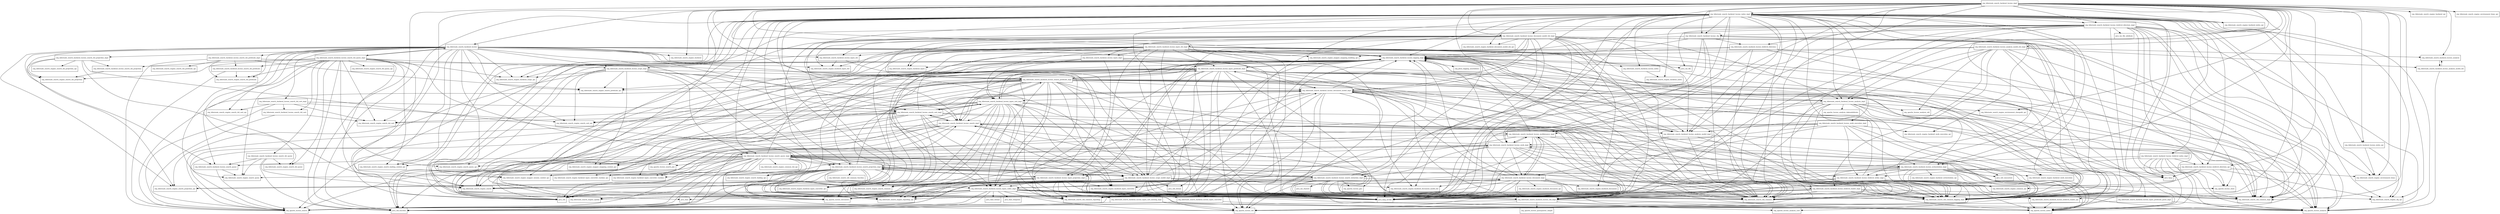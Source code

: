 digraph hibernate_search_backend_lucene_6_0_0_Alpha9_package_dependencies {
  node [shape = box, fontsize=10.0];
  org_hibernate_search_backend_lucene -> java_lang_invoke;
  org_hibernate_search_backend_lucene -> java_util;
  org_hibernate_search_backend_lucene -> org_hibernate_search_backend_lucene_logging_impl;
  org_hibernate_search_backend_lucene -> org_hibernate_search_backend_lucene_scope_impl;
  org_hibernate_search_backend_lucene -> org_hibernate_search_backend_lucene_search_dsl_predicate_impl;
  org_hibernate_search_backend_lucene -> org_hibernate_search_backend_lucene_search_dsl_projection_impl;
  org_hibernate_search_backend_lucene -> org_hibernate_search_backend_lucene_search_dsl_query_impl;
  org_hibernate_search_backend_lucene -> org_hibernate_search_backend_lucene_search_dsl_sort_impl;
  org_hibernate_search_backend_lucene -> org_hibernate_search_backend_lucene_search_predicate_impl;
  org_hibernate_search_backend_lucene -> org_hibernate_search_backend_lucene_search_projection_impl;
  org_hibernate_search_backend_lucene -> org_hibernate_search_backend_lucene_search_query;
  org_hibernate_search_backend_lucene -> org_hibernate_search_backend_lucene_search_sort_impl;
  org_hibernate_search_backend_lucene -> org_hibernate_search_backend_lucene_types_dsl;
  org_hibernate_search_backend_lucene -> org_hibernate_search_engine_backend;
  org_hibernate_search_backend_lucene -> org_hibernate_search_engine_backend_scope_spi;
  org_hibernate_search_backend_lucene -> org_hibernate_search_engine_backend_types_dsl;
  org_hibernate_search_backend_lucene -> org_hibernate_search_engine_mapper_session_context_spi;
  org_hibernate_search_backend_lucene -> org_hibernate_search_engine_search_dsl_predicate;
  org_hibernate_search_backend_lucene -> org_hibernate_search_engine_search_dsl_projection;
  org_hibernate_search_backend_lucene -> org_hibernate_search_engine_search_dsl_query;
  org_hibernate_search_backend_lucene -> org_hibernate_search_engine_search_dsl_sort;
  org_hibernate_search_backend_lucene -> org_hibernate_search_engine_search_dsl_sort_spi;
  org_hibernate_search_backend_lucene -> org_hibernate_search_engine_search_loading_context_spi;
  org_hibernate_search_backend_lucene -> org_hibernate_search_engine_search_predicate_spi;
  org_hibernate_search_backend_lucene -> org_hibernate_search_engine_search_projection_spi;
  org_hibernate_search_backend_lucene -> org_hibernate_search_engine_search_query;
  org_hibernate_search_backend_lucene -> org_hibernate_search_engine_search_sort_spi;
  org_hibernate_search_backend_lucene -> org_hibernate_search_util_common;
  org_hibernate_search_backend_lucene -> org_hibernate_search_util_common_logging_impl;
  org_hibernate_search_backend_lucene_analysis -> org_hibernate_search_backend_lucene_analysis_model_dsl;
  org_hibernate_search_backend_lucene_analysis_impl -> java_lang_invoke;
  org_hibernate_search_backend_lucene_analysis_impl -> java_util_function;
  org_hibernate_search_backend_lucene_analysis_impl -> org_apache_lucene_analysis;
  org_hibernate_search_backend_lucene_analysis_impl -> org_apache_lucene_analysis_core;
  org_hibernate_search_backend_lucene_analysis_impl -> org_apache_lucene_analysis_tokenattributes;
  org_hibernate_search_backend_lucene_analysis_impl -> org_apache_lucene_analysis_util;
  org_hibernate_search_backend_lucene_analysis_impl -> org_apache_lucene_util;
  org_hibernate_search_backend_lucene_analysis_impl -> org_hibernate_search_backend_lucene_logging_impl;
  org_hibernate_search_backend_lucene_analysis_impl -> org_hibernate_search_backend_lucene_util_impl;
  org_hibernate_search_backend_lucene_analysis_impl -> org_hibernate_search_engine_environment_classpath_spi;
  org_hibernate_search_backend_lucene_analysis_impl -> org_hibernate_search_util_common;
  org_hibernate_search_backend_lucene_analysis_impl -> org_hibernate_search_util_common_impl;
  org_hibernate_search_backend_lucene_analysis_impl -> org_hibernate_search_util_common_logging_impl;
  org_hibernate_search_backend_lucene_analysis_model_dsl -> org_apache_lucene_analysis;
  org_hibernate_search_backend_lucene_analysis_model_dsl -> org_hibernate_search_backend_lucene_analysis;
  org_hibernate_search_backend_lucene_analysis_model_dsl_impl -> java_lang_invoke;
  org_hibernate_search_backend_lucene_analysis_model_dsl_impl -> java_util_function;
  org_hibernate_search_backend_lucene_analysis_model_dsl_impl -> org_apache_lucene_analysis;
  org_hibernate_search_backend_lucene_analysis_model_dsl_impl -> org_apache_lucene_analysis_util;
  org_hibernate_search_backend_lucene_analysis_model_dsl_impl -> org_hibernate_search_backend_lucene_analysis;
  org_hibernate_search_backend_lucene_analysis_model_dsl_impl -> org_hibernate_search_backend_lucene_analysis_impl;
  org_hibernate_search_backend_lucene_analysis_model_dsl_impl -> org_hibernate_search_backend_lucene_analysis_model_dsl;
  org_hibernate_search_backend_lucene_analysis_model_dsl_impl -> org_hibernate_search_backend_lucene_analysis_model_impl;
  org_hibernate_search_backend_lucene_analysis_model_dsl_impl -> org_hibernate_search_backend_lucene_logging_impl;
  org_hibernate_search_backend_lucene_analysis_model_dsl_impl -> org_hibernate_search_util_common;
  org_hibernate_search_backend_lucene_analysis_model_dsl_impl -> org_hibernate_search_util_common_impl;
  org_hibernate_search_backend_lucene_analysis_model_dsl_impl -> org_hibernate_search_util_common_logging_impl;
  org_hibernate_search_backend_lucene_analysis_model_impl -> java_lang_invoke;
  org_hibernate_search_backend_lucene_analysis_model_impl -> org_apache_lucene_analysis;
  org_hibernate_search_backend_lucene_analysis_model_impl -> org_hibernate_search_backend_lucene_logging_impl;
  org_hibernate_search_backend_lucene_analysis_model_impl -> org_hibernate_search_util_common;
  org_hibernate_search_backend_lucene_analysis_model_impl -> org_hibernate_search_util_common_logging_impl;
  org_hibernate_search_backend_lucene_cfg -> java_lang_invoke;
  org_hibernate_search_backend_lucene_cfg -> java_util_function;
  org_hibernate_search_backend_lucene_cfg -> org_apache_lucene_util;
  org_hibernate_search_backend_lucene_cfg -> org_hibernate_search_backend_lucene_logging_impl;
  org_hibernate_search_backend_lucene_cfg -> org_hibernate_search_backend_lucene_lowlevel_directory;
  org_hibernate_search_backend_lucene_cfg -> org_hibernate_search_util_common;
  org_hibernate_search_backend_lucene_cfg -> org_hibernate_search_util_common_impl;
  org_hibernate_search_backend_lucene_cfg -> org_hibernate_search_util_common_logging_impl;
  org_hibernate_search_backend_lucene_document_impl -> java_lang_invoke;
  org_hibernate_search_backend_lucene_document_impl -> java_util;
  org_hibernate_search_backend_lucene_document_impl -> org_apache_lucene_document;
  org_hibernate_search_backend_lucene_document_impl -> org_apache_lucene_index;
  org_hibernate_search_backend_lucene_document_impl -> org_apache_lucene_util;
  org_hibernate_search_backend_lucene_document_impl -> org_hibernate_search_backend_lucene_document_model_impl;
  org_hibernate_search_backend_lucene_document_impl -> org_hibernate_search_backend_lucene_logging_impl;
  org_hibernate_search_backend_lucene_document_impl -> org_hibernate_search_backend_lucene_multitenancy_impl;
  org_hibernate_search_backend_lucene_document_impl -> org_hibernate_search_backend_lucene_types_codec_impl;
  org_hibernate_search_backend_lucene_document_impl -> org_hibernate_search_backend_lucene_util_impl;
  org_hibernate_search_backend_lucene_document_impl -> org_hibernate_search_engine_backend_document;
  org_hibernate_search_backend_lucene_document_impl -> org_hibernate_search_engine_backend_document_model_dsl;
  org_hibernate_search_backend_lucene_document_impl -> org_hibernate_search_engine_backend_document_spi;
  org_hibernate_search_backend_lucene_document_impl -> org_hibernate_search_util_common;
  org_hibernate_search_backend_lucene_document_impl -> org_hibernate_search_util_common_logging_impl;
  org_hibernate_search_backend_lucene_document_model_dsl_impl -> java_lang_invoke;
  org_hibernate_search_backend_lucene_document_model_dsl_impl -> org_apache_lucene_analysis;
  org_hibernate_search_backend_lucene_document_model_dsl_impl -> org_hibernate_search_backend_lucene_analysis_impl;
  org_hibernate_search_backend_lucene_document_model_dsl_impl -> org_hibernate_search_backend_lucene_analysis_model_impl;
  org_hibernate_search_backend_lucene_document_model_dsl_impl -> org_hibernate_search_backend_lucene_document_impl;
  org_hibernate_search_backend_lucene_document_model_dsl_impl -> org_hibernate_search_backend_lucene_document_model_impl;
  org_hibernate_search_backend_lucene_document_model_dsl_impl -> org_hibernate_search_backend_lucene_logging_impl;
  org_hibernate_search_backend_lucene_document_model_dsl_impl -> org_hibernate_search_backend_lucene_types_dsl;
  org_hibernate_search_backend_lucene_document_model_dsl_impl -> org_hibernate_search_backend_lucene_types_dsl_impl;
  org_hibernate_search_backend_lucene_document_model_dsl_impl -> org_hibernate_search_backend_lucene_types_impl;
  org_hibernate_search_backend_lucene_document_model_dsl_impl -> org_hibernate_search_backend_lucene_util_impl;
  org_hibernate_search_backend_lucene_document_model_dsl_impl -> org_hibernate_search_engine_backend_document;
  org_hibernate_search_backend_lucene_document_model_dsl_impl -> org_hibernate_search_engine_backend_document_model_dsl;
  org_hibernate_search_backend_lucene_document_model_dsl_impl -> org_hibernate_search_engine_backend_document_model_dsl_spi;
  org_hibernate_search_backend_lucene_document_model_dsl_impl -> org_hibernate_search_engine_backend_types;
  org_hibernate_search_backend_lucene_document_model_dsl_impl -> org_hibernate_search_engine_backend_types_converter_spi;
  org_hibernate_search_backend_lucene_document_model_dsl_impl -> org_hibernate_search_engine_backend_types_dsl;
  org_hibernate_search_backend_lucene_document_model_dsl_impl -> org_hibernate_search_engine_mapper_mapping_building_spi;
  org_hibernate_search_backend_lucene_document_model_dsl_impl -> org_hibernate_search_engine_reporting_spi;
  org_hibernate_search_backend_lucene_document_model_dsl_impl -> org_hibernate_search_util_common;
  org_hibernate_search_backend_lucene_document_model_dsl_impl -> org_hibernate_search_util_common_logging_impl;
  org_hibernate_search_backend_lucene_document_model_dsl_impl -> org_hibernate_search_util_common_reporting;
  org_hibernate_search_backend_lucene_document_model_impl -> java_lang;
  org_hibernate_search_backend_lucene_document_model_impl -> java_lang_invoke;
  org_hibernate_search_backend_lucene_document_model_impl -> org_apache_lucene_analysis;
  org_hibernate_search_backend_lucene_document_model_impl -> org_hibernate_search_backend_lucene_analysis_impl;
  org_hibernate_search_backend_lucene_document_model_impl -> org_hibernate_search_backend_lucene_logging_impl;
  org_hibernate_search_backend_lucene_document_model_impl -> org_hibernate_search_backend_lucene_types_codec_impl;
  org_hibernate_search_backend_lucene_document_model_impl -> org_hibernate_search_backend_lucene_types_predicate_impl;
  org_hibernate_search_backend_lucene_document_model_impl -> org_hibernate_search_backend_lucene_types_projection_impl;
  org_hibernate_search_backend_lucene_document_model_impl -> org_hibernate_search_backend_lucene_types_sort_impl;
  org_hibernate_search_backend_lucene_document_model_impl -> org_hibernate_search_backend_lucene_util_impl;
  org_hibernate_search_backend_lucene_document_model_impl -> org_hibernate_search_engine_backend_document_model_dsl;
  org_hibernate_search_backend_lucene_document_model_impl -> org_hibernate_search_engine_backend_types_converter_spi;
  org_hibernate_search_backend_lucene_document_model_impl -> org_hibernate_search_engine_reporting_spi;
  org_hibernate_search_backend_lucene_document_model_impl -> org_hibernate_search_util_common;
  org_hibernate_search_backend_lucene_document_model_impl -> org_hibernate_search_util_common_impl;
  org_hibernate_search_backend_lucene_document_model_impl -> org_hibernate_search_util_common_logging_impl;
  org_hibernate_search_backend_lucene_document_model_impl -> org_hibernate_search_util_common_reporting;
  org_hibernate_search_backend_lucene_impl -> java_lang_invoke;
  org_hibernate_search_backend_lucene_impl -> java_util;
  org_hibernate_search_backend_lucene_impl -> java_util_function;
  org_hibernate_search_backend_lucene_impl -> org_apache_lucene_util;
  org_hibernate_search_backend_lucene_impl -> org_hibernate_search_backend_lucene;
  org_hibernate_search_backend_lucene_impl -> org_hibernate_search_backend_lucene_analysis;
  org_hibernate_search_backend_lucene_impl -> org_hibernate_search_backend_lucene_analysis_impl;
  org_hibernate_search_backend_lucene_impl -> org_hibernate_search_backend_lucene_analysis_model_dsl_impl;
  org_hibernate_search_backend_lucene_impl -> org_hibernate_search_backend_lucene_analysis_model_impl;
  org_hibernate_search_backend_lucene_impl -> org_hibernate_search_backend_lucene_cfg;
  org_hibernate_search_backend_lucene_impl -> org_hibernate_search_backend_lucene_document_model_dsl_impl;
  org_hibernate_search_backend_lucene_impl -> org_hibernate_search_backend_lucene_index_impl;
  org_hibernate_search_backend_lucene_impl -> org_hibernate_search_backend_lucene_index_spi;
  org_hibernate_search_backend_lucene_impl -> org_hibernate_search_backend_lucene_logging_impl;
  org_hibernate_search_backend_lucene_impl -> org_hibernate_search_backend_lucene_lowlevel_directory_impl;
  org_hibernate_search_backend_lucene_impl -> org_hibernate_search_backend_lucene_lowlevel_directory_spi;
  org_hibernate_search_backend_lucene_impl -> org_hibernate_search_backend_lucene_multitenancy_impl;
  org_hibernate_search_backend_lucene_impl -> org_hibernate_search_backend_lucene_orchestration_impl;
  org_hibernate_search_backend_lucene_impl -> org_hibernate_search_backend_lucene_work_impl;
  org_hibernate_search_backend_lucene_impl -> org_hibernate_search_engine_backend;
  org_hibernate_search_backend_lucene_impl -> org_hibernate_search_engine_backend_index_spi;
  org_hibernate_search_backend_lucene_impl -> org_hibernate_search_engine_backend_spi;
  org_hibernate_search_backend_lucene_impl -> org_hibernate_search_engine_cfg_spi;
  org_hibernate_search_backend_lucene_impl -> org_hibernate_search_engine_common_spi;
  org_hibernate_search_backend_lucene_impl -> org_hibernate_search_engine_environment_bean;
  org_hibernate_search_backend_lucene_impl -> org_hibernate_search_engine_environment_bean_spi;
  org_hibernate_search_backend_lucene_impl -> org_hibernate_search_engine_environment_classpath_spi;
  org_hibernate_search_backend_lucene_impl -> org_hibernate_search_engine_reporting_spi;
  org_hibernate_search_backend_lucene_impl -> org_hibernate_search_util_common;
  org_hibernate_search_backend_lucene_impl -> org_hibernate_search_util_common_impl;
  org_hibernate_search_backend_lucene_impl -> org_hibernate_search_util_common_logging_impl;
  org_hibernate_search_backend_lucene_impl -> org_hibernate_search_util_common_reporting;
  org_hibernate_search_backend_lucene_index -> org_hibernate_search_engine_backend_index;
  org_hibernate_search_backend_lucene_index_impl -> java_lang;
  org_hibernate_search_backend_lucene_index_impl -> java_lang_invoke;
  org_hibernate_search_backend_lucene_index_impl -> java_util;
  org_hibernate_search_backend_lucene_index_impl -> java_util_function;
  org_hibernate_search_backend_lucene_index_impl -> java_util_stream;
  org_hibernate_search_backend_lucene_index_impl -> org_apache_lucene_analysis;
  org_hibernate_search_backend_lucene_index_impl -> org_apache_lucene_index;
  org_hibernate_search_backend_lucene_index_impl -> org_hibernate_search_backend_lucene_analysis_impl;
  org_hibernate_search_backend_lucene_index_impl -> org_hibernate_search_backend_lucene_analysis_model_impl;
  org_hibernate_search_backend_lucene_index_impl -> org_hibernate_search_backend_lucene_cfg;
  org_hibernate_search_backend_lucene_index_impl -> org_hibernate_search_backend_lucene_document_model_dsl_impl;
  org_hibernate_search_backend_lucene_index_impl -> org_hibernate_search_backend_lucene_document_model_impl;
  org_hibernate_search_backend_lucene_index_impl -> org_hibernate_search_backend_lucene_index;
  org_hibernate_search_backend_lucene_index_impl -> org_hibernate_search_backend_lucene_index_spi;
  org_hibernate_search_backend_lucene_index_impl -> org_hibernate_search_backend_lucene_logging_impl;
  org_hibernate_search_backend_lucene_index_impl -> org_hibernate_search_backend_lucene_lowlevel_directory_impl;
  org_hibernate_search_backend_lucene_index_impl -> org_hibernate_search_backend_lucene_lowlevel_directory_spi;
  org_hibernate_search_backend_lucene_index_impl -> org_hibernate_search_backend_lucene_lowlevel_index_impl;
  org_hibernate_search_backend_lucene_index_impl -> org_hibernate_search_backend_lucene_lowlevel_reader_impl;
  org_hibernate_search_backend_lucene_index_impl -> org_hibernate_search_backend_lucene_lowlevel_reader_spi;
  org_hibernate_search_backend_lucene_index_impl -> org_hibernate_search_backend_lucene_lowlevel_writer_impl;
  org_hibernate_search_backend_lucene_index_impl -> org_hibernate_search_backend_lucene_multitenancy_impl;
  org_hibernate_search_backend_lucene_index_impl -> org_hibernate_search_backend_lucene_orchestration_impl;
  org_hibernate_search_backend_lucene_index_impl -> org_hibernate_search_backend_lucene_scope_impl;
  org_hibernate_search_backend_lucene_index_impl -> org_hibernate_search_backend_lucene_scope_model_impl;
  org_hibernate_search_backend_lucene_index_impl -> org_hibernate_search_backend_lucene_search_extraction_impl;
  org_hibernate_search_backend_lucene_index_impl -> org_hibernate_search_backend_lucene_search_impl;
  org_hibernate_search_backend_lucene_index_impl -> org_hibernate_search_backend_lucene_search_projection_impl;
  org_hibernate_search_backend_lucene_index_impl -> org_hibernate_search_backend_lucene_search_query_impl;
  org_hibernate_search_backend_lucene_index_impl -> org_hibernate_search_backend_lucene_work_execution_impl;
  org_hibernate_search_backend_lucene_index_impl -> org_hibernate_search_backend_lucene_work_impl;
  org_hibernate_search_backend_lucene_index_impl -> org_hibernate_search_engine_backend_document_model_dsl_spi;
  org_hibernate_search_backend_lucene_index_impl -> org_hibernate_search_engine_backend_index;
  org_hibernate_search_backend_lucene_index_impl -> org_hibernate_search_engine_backend_index_spi;
  org_hibernate_search_backend_lucene_index_impl -> org_hibernate_search_engine_backend_scope_spi;
  org_hibernate_search_backend_lucene_index_impl -> org_hibernate_search_engine_backend_work_execution;
  org_hibernate_search_backend_lucene_index_impl -> org_hibernate_search_engine_backend_work_execution_spi;
  org_hibernate_search_backend_lucene_index_impl -> org_hibernate_search_engine_cfg_spi;
  org_hibernate_search_backend_lucene_index_impl -> org_hibernate_search_engine_common_spi;
  org_hibernate_search_backend_lucene_index_impl -> org_hibernate_search_engine_environment_bean;
  org_hibernate_search_backend_lucene_index_impl -> org_hibernate_search_engine_mapper_mapping_context_spi;
  org_hibernate_search_backend_lucene_index_impl -> org_hibernate_search_engine_mapper_session_context_spi;
  org_hibernate_search_backend_lucene_index_impl -> org_hibernate_search_engine_reporting_spi;
  org_hibernate_search_backend_lucene_index_impl -> org_hibernate_search_engine_search_loading_context_spi;
  org_hibernate_search_backend_lucene_index_impl -> org_hibernate_search_util_common;
  org_hibernate_search_backend_lucene_index_impl -> org_hibernate_search_util_common_impl;
  org_hibernate_search_backend_lucene_index_impl -> org_hibernate_search_util_common_logging_impl;
  org_hibernate_search_backend_lucene_index_impl -> org_hibernate_search_util_common_reporting;
  org_hibernate_search_backend_lucene_index_spi -> org_hibernate_search_engine_cfg_spi;
  org_hibernate_search_backend_lucene_index_spi -> org_hibernate_search_engine_environment_bean;
  org_hibernate_search_backend_lucene_logging_impl -> java_nio_file;
  org_hibernate_search_backend_lucene_logging_impl -> org_apache_lucene_search;
  org_hibernate_search_backend_lucene_logging_impl -> org_apache_lucene_util;
  org_hibernate_search_backend_lucene_logging_impl -> org_hibernate_search_backend_lucene_index;
  org_hibernate_search_backend_lucene_logging_impl -> org_hibernate_search_backend_lucene_types_predicate_impl;
  org_hibernate_search_backend_lucene_logging_impl -> org_hibernate_search_backend_lucene_types_projection_impl;
  org_hibernate_search_backend_lucene_logging_impl -> org_hibernate_search_backend_lucene_types_sort_impl;
  org_hibernate_search_backend_lucene_logging_impl -> org_hibernate_search_engine_backend_scope_spi;
  org_hibernate_search_backend_lucene_logging_impl -> org_hibernate_search_engine_backend_types_converter_spi;
  org_hibernate_search_backend_lucene_logging_impl -> org_hibernate_search_engine_search;
  org_hibernate_search_backend_lucene_logging_impl -> org_hibernate_search_util_common;
  org_hibernate_search_backend_lucene_logging_impl -> org_hibernate_search_util_common_logging_impl;
  org_hibernate_search_backend_lucene_logging_impl -> org_hibernate_search_util_common_reporting;
  org_hibernate_search_backend_lucene_logging_impl -> org_jboss_logging_annotations;
  org_hibernate_search_backend_lucene_lowlevel_directory -> java_lang_invoke;
  org_hibernate_search_backend_lucene_lowlevel_directory -> java_util_function;
  org_hibernate_search_backend_lucene_lowlevel_directory -> org_hibernate_search_backend_lucene_logging_impl;
  org_hibernate_search_backend_lucene_lowlevel_directory -> org_hibernate_search_util_common;
  org_hibernate_search_backend_lucene_lowlevel_directory -> org_hibernate_search_util_common_impl;
  org_hibernate_search_backend_lucene_lowlevel_directory -> org_hibernate_search_util_common_logging_impl;
  org_hibernate_search_backend_lucene_lowlevel_directory_impl -> java_lang;
  org_hibernate_search_backend_lucene_lowlevel_directory_impl -> java_lang_invoke;
  org_hibernate_search_backend_lucene_lowlevel_directory_impl -> java_nio_file;
  org_hibernate_search_backend_lucene_lowlevel_directory_impl -> java_nio_file_attribute;
  org_hibernate_search_backend_lucene_lowlevel_directory_impl -> java_util;
  org_hibernate_search_backend_lucene_lowlevel_directory_impl -> java_util_function;
  org_hibernate_search_backend_lucene_lowlevel_directory_impl -> org_apache_lucene_analysis;
  org_hibernate_search_backend_lucene_lowlevel_directory_impl -> org_apache_lucene_index;
  org_hibernate_search_backend_lucene_lowlevel_directory_impl -> org_apache_lucene_store;
  org_hibernate_search_backend_lucene_lowlevel_directory_impl -> org_hibernate_search_backend_lucene_cfg;
  org_hibernate_search_backend_lucene_lowlevel_directory_impl -> org_hibernate_search_backend_lucene_logging_impl;
  org_hibernate_search_backend_lucene_lowlevel_directory_impl -> org_hibernate_search_backend_lucene_lowlevel_directory;
  org_hibernate_search_backend_lucene_lowlevel_directory_impl -> org_hibernate_search_backend_lucene_lowlevel_directory_spi;
  org_hibernate_search_backend_lucene_lowlevel_directory_impl -> org_hibernate_search_backend_lucene_util_impl;
  org_hibernate_search_backend_lucene_lowlevel_directory_impl -> org_hibernate_search_engine_cfg_spi;
  org_hibernate_search_backend_lucene_lowlevel_directory_impl -> org_hibernate_search_engine_environment_bean;
  org_hibernate_search_backend_lucene_lowlevel_directory_impl -> org_hibernate_search_util_common;
  org_hibernate_search_backend_lucene_lowlevel_directory_impl -> org_hibernate_search_util_common_impl;
  org_hibernate_search_backend_lucene_lowlevel_directory_impl -> org_hibernate_search_util_common_logging_impl;
  org_hibernate_search_backend_lucene_lowlevel_directory_impl -> org_hibernate_search_util_common_reporting;
  org_hibernate_search_backend_lucene_lowlevel_directory_spi -> java_lang;
  org_hibernate_search_backend_lucene_lowlevel_directory_spi -> java_util;
  org_hibernate_search_backend_lucene_lowlevel_directory_spi -> org_apache_lucene_store;
  org_hibernate_search_backend_lucene_lowlevel_directory_spi -> org_hibernate_search_engine_cfg_spi;
  org_hibernate_search_backend_lucene_lowlevel_directory_spi -> org_hibernate_search_engine_environment_bean;
  org_hibernate_search_backend_lucene_lowlevel_directory_spi -> org_hibernate_search_util_common_reporting;
  org_hibernate_search_backend_lucene_lowlevel_index_impl -> java_lang;
  org_hibernate_search_backend_lucene_lowlevel_index_impl -> java_lang_invoke;
  org_hibernate_search_backend_lucene_lowlevel_index_impl -> org_apache_lucene_analysis;
  org_hibernate_search_backend_lucene_lowlevel_index_impl -> org_apache_lucene_index;
  org_hibernate_search_backend_lucene_lowlevel_index_impl -> org_apache_lucene_store;
  org_hibernate_search_backend_lucene_lowlevel_index_impl -> org_hibernate_search_backend_lucene_lowlevel_directory_spi;
  org_hibernate_search_backend_lucene_lowlevel_index_impl -> org_hibernate_search_backend_lucene_lowlevel_writer_impl;
  org_hibernate_search_backend_lucene_lowlevel_index_impl -> org_hibernate_search_engine_common_spi;
  org_hibernate_search_backend_lucene_lowlevel_index_impl -> org_hibernate_search_util_common_impl;
  org_hibernate_search_backend_lucene_lowlevel_reader_impl -> java_lang_invoke;
  org_hibernate_search_backend_lucene_lowlevel_reader_impl -> org_apache_lucene_index;
  org_hibernate_search_backend_lucene_lowlevel_reader_impl -> org_hibernate_search_backend_lucene_logging_impl;
  org_hibernate_search_backend_lucene_lowlevel_reader_impl -> org_hibernate_search_backend_lucene_lowlevel_reader_spi;
  org_hibernate_search_backend_lucene_lowlevel_reader_impl -> org_hibernate_search_engine_reporting_spi;
  org_hibernate_search_backend_lucene_lowlevel_reader_impl -> org_hibernate_search_util_common;
  org_hibernate_search_backend_lucene_lowlevel_reader_impl -> org_hibernate_search_util_common_impl;
  org_hibernate_search_backend_lucene_lowlevel_reader_impl -> org_hibernate_search_util_common_logging_impl;
  org_hibernate_search_backend_lucene_lowlevel_reader_impl -> org_hibernate_search_util_common_reporting;
  org_hibernate_search_backend_lucene_lowlevel_reader_spi -> org_apache_lucene_index;
  org_hibernate_search_backend_lucene_lowlevel_writer_impl -> java_lang_invoke;
  org_hibernate_search_backend_lucene_lowlevel_writer_impl -> org_apache_lucene_analysis;
  org_hibernate_search_backend_lucene_lowlevel_writer_impl -> org_apache_lucene_index;
  org_hibernate_search_backend_lucene_lowlevel_writer_impl -> org_apache_lucene_search;
  org_hibernate_search_backend_lucene_lowlevel_writer_impl -> org_apache_lucene_store;
  org_hibernate_search_backend_lucene_lowlevel_writer_impl -> org_apache_lucene_util;
  org_hibernate_search_backend_lucene_lowlevel_writer_impl -> org_hibernate_search_backend_lucene_logging_impl;
  org_hibernate_search_backend_lucene_lowlevel_writer_impl -> org_hibernate_search_engine_common_spi;
  org_hibernate_search_backend_lucene_lowlevel_writer_impl -> org_hibernate_search_engine_reporting_spi;
  org_hibernate_search_backend_lucene_lowlevel_writer_impl -> org_hibernate_search_util_common_impl;
  org_hibernate_search_backend_lucene_lowlevel_writer_impl -> org_hibernate_search_util_common_logging_impl;
  org_hibernate_search_backend_lucene_lowlevel_writer_impl -> org_hibernate_search_util_common_reporting;
  org_hibernate_search_backend_lucene_multitenancy_impl -> java_lang_invoke;
  org_hibernate_search_backend_lucene_multitenancy_impl -> org_apache_lucene_document;
  org_hibernate_search_backend_lucene_multitenancy_impl -> org_apache_lucene_index;
  org_hibernate_search_backend_lucene_multitenancy_impl -> org_apache_lucene_search;
  org_hibernate_search_backend_lucene_multitenancy_impl -> org_hibernate_search_backend_lucene_document_impl;
  org_hibernate_search_backend_lucene_multitenancy_impl -> org_hibernate_search_backend_lucene_logging_impl;
  org_hibernate_search_backend_lucene_multitenancy_impl -> org_hibernate_search_backend_lucene_search_impl;
  org_hibernate_search_backend_lucene_multitenancy_impl -> org_hibernate_search_backend_lucene_util_impl;
  org_hibernate_search_backend_lucene_multitenancy_impl -> org_hibernate_search_backend_lucene_work_impl;
  org_hibernate_search_backend_lucene_multitenancy_impl -> org_hibernate_search_util_common;
  org_hibernate_search_backend_lucene_multitenancy_impl -> org_hibernate_search_util_common_logging_impl;
  org_hibernate_search_backend_lucene_multitenancy_impl -> org_hibernate_search_util_common_reporting;
  org_hibernate_search_backend_lucene_orchestration_impl -> java_lang;
  org_hibernate_search_backend_lucene_orchestration_impl -> java_lang_invoke;
  org_hibernate_search_backend_lucene_orchestration_impl -> java_util_concurrent;
  org_hibernate_search_backend_lucene_orchestration_impl -> org_apache_lucene_index;
  org_hibernate_search_backend_lucene_orchestration_impl -> org_hibernate_search_backend_lucene_logging_impl;
  org_hibernate_search_backend_lucene_orchestration_impl -> org_hibernate_search_backend_lucene_lowlevel_reader_impl;
  org_hibernate_search_backend_lucene_orchestration_impl -> org_hibernate_search_backend_lucene_lowlevel_writer_impl;
  org_hibernate_search_backend_lucene_orchestration_impl -> org_hibernate_search_backend_lucene_work_impl;
  org_hibernate_search_backend_lucene_orchestration_impl -> org_hibernate_search_engine_backend_orchestration_spi;
  org_hibernate_search_backend_lucene_orchestration_impl -> org_hibernate_search_engine_backend_work_execution;
  org_hibernate_search_backend_lucene_orchestration_impl -> org_hibernate_search_engine_common_spi;
  org_hibernate_search_backend_lucene_orchestration_impl -> org_hibernate_search_engine_reporting_spi;
  org_hibernate_search_backend_lucene_orchestration_impl -> org_hibernate_search_util_common;
  org_hibernate_search_backend_lucene_orchestration_impl -> org_hibernate_search_util_common_impl;
  org_hibernate_search_backend_lucene_orchestration_impl -> org_hibernate_search_util_common_logging_impl;
  org_hibernate_search_backend_lucene_orchestration_impl -> org_hibernate_search_util_common_reporting;
  org_hibernate_search_backend_lucene_scope_impl -> org_hibernate_search_backend_lucene_scope_model_impl;
  org_hibernate_search_backend_lucene_scope_impl -> org_hibernate_search_backend_lucene_search_impl;
  org_hibernate_search_backend_lucene_scope_impl -> org_hibernate_search_backend_lucene_search_predicate_impl;
  org_hibernate_search_backend_lucene_scope_impl -> org_hibernate_search_backend_lucene_search_projection_impl;
  org_hibernate_search_backend_lucene_scope_impl -> org_hibernate_search_backend_lucene_search_query_impl;
  org_hibernate_search_backend_lucene_scope_impl -> org_hibernate_search_backend_lucene_search_sort_impl;
  org_hibernate_search_backend_lucene_scope_impl -> org_hibernate_search_engine_backend_scope_spi;
  org_hibernate_search_backend_lucene_scope_impl -> org_hibernate_search_engine_mapper_mapping_context_spi;
  org_hibernate_search_backend_lucene_scope_impl -> org_hibernate_search_engine_search_predicate_spi;
  org_hibernate_search_backend_lucene_scope_impl -> org_hibernate_search_engine_search_projection_spi;
  org_hibernate_search_backend_lucene_scope_impl -> org_hibernate_search_engine_search_query_spi;
  org_hibernate_search_backend_lucene_scope_impl -> org_hibernate_search_engine_search_sort_spi;
  org_hibernate_search_backend_lucene_scope_model_impl -> java_lang_invoke;
  org_hibernate_search_backend_lucene_scope_model_impl -> java_util;
  org_hibernate_search_backend_lucene_scope_model_impl -> java_util_function;
  org_hibernate_search_backend_lucene_scope_model_impl -> java_util_stream;
  org_hibernate_search_backend_lucene_scope_model_impl -> org_hibernate_search_backend_lucene_document_model_impl;
  org_hibernate_search_backend_lucene_scope_model_impl -> org_hibernate_search_backend_lucene_logging_impl;
  org_hibernate_search_backend_lucene_scope_model_impl -> org_hibernate_search_backend_lucene_lowlevel_reader_impl;
  org_hibernate_search_backend_lucene_scope_model_impl -> org_hibernate_search_engine_backend_document_model_dsl;
  org_hibernate_search_backend_lucene_scope_model_impl -> org_hibernate_search_engine_backend_types_converter_spi;
  org_hibernate_search_backend_lucene_scope_model_impl -> org_hibernate_search_engine_reporting_spi;
  org_hibernate_search_backend_lucene_scope_model_impl -> org_hibernate_search_util_common;
  org_hibernate_search_backend_lucene_scope_model_impl -> org_hibernate_search_util_common_logging_impl;
  org_hibernate_search_backend_lucene_scope_model_impl -> org_hibernate_search_util_common_reporting;
  org_hibernate_search_backend_lucene_search_dsl_predicate -> org_apache_lucene_search;
  org_hibernate_search_backend_lucene_search_dsl_predicate -> org_hibernate_search_engine_search_dsl_predicate;
  org_hibernate_search_backend_lucene_search_dsl_predicate_impl -> org_apache_lucene_search;
  org_hibernate_search_backend_lucene_search_dsl_predicate_impl -> org_hibernate_search_backend_lucene_search_dsl_predicate;
  org_hibernate_search_backend_lucene_search_dsl_predicate_impl -> org_hibernate_search_backend_lucene_search_predicate_impl;
  org_hibernate_search_backend_lucene_search_dsl_predicate_impl -> org_hibernate_search_engine_search_dsl_predicate;
  org_hibernate_search_backend_lucene_search_dsl_predicate_impl -> org_hibernate_search_engine_search_dsl_predicate_spi;
  org_hibernate_search_backend_lucene_search_dsl_predicate_impl -> org_hibernate_search_engine_search_predicate_spi;
  org_hibernate_search_backend_lucene_search_dsl_projection -> org_hibernate_search_engine_search_dsl_projection;
  org_hibernate_search_backend_lucene_search_dsl_projection_impl -> org_hibernate_search_backend_lucene_search_dsl_projection;
  org_hibernate_search_backend_lucene_search_dsl_projection_impl -> org_hibernate_search_backend_lucene_search_projection_impl;
  org_hibernate_search_backend_lucene_search_dsl_projection_impl -> org_hibernate_search_engine_search;
  org_hibernate_search_backend_lucene_search_dsl_projection_impl -> org_hibernate_search_engine_search_dsl_projection;
  org_hibernate_search_backend_lucene_search_dsl_projection_impl -> org_hibernate_search_engine_search_dsl_projection_spi;
  org_hibernate_search_backend_lucene_search_dsl_projection_impl -> org_hibernate_search_engine_search_projection_spi;
  org_hibernate_search_backend_lucene_search_dsl_query -> java_util_function;
  org_hibernate_search_backend_lucene_search_dsl_query -> org_hibernate_search_backend_lucene_search_query;
  org_hibernate_search_backend_lucene_search_dsl_query -> org_hibernate_search_engine_search;
  org_hibernate_search_backend_lucene_search_dsl_query -> org_hibernate_search_engine_search_dsl_query;
  org_hibernate_search_backend_lucene_search_dsl_query -> org_hibernate_search_engine_search_query;
  org_hibernate_search_backend_lucene_search_dsl_query_impl -> java_util_function;
  org_hibernate_search_backend_lucene_search_dsl_query_impl -> org_hibernate_search_backend_lucene;
  org_hibernate_search_backend_lucene_search_dsl_query_impl -> org_hibernate_search_backend_lucene_scope_impl;
  org_hibernate_search_backend_lucene_search_dsl_query_impl -> org_hibernate_search_backend_lucene_search_dsl_predicate;
  org_hibernate_search_backend_lucene_search_dsl_query_impl -> org_hibernate_search_backend_lucene_search_dsl_projection;
  org_hibernate_search_backend_lucene_search_dsl_query_impl -> org_hibernate_search_backend_lucene_search_dsl_query;
  org_hibernate_search_backend_lucene_search_dsl_query_impl -> org_hibernate_search_backend_lucene_search_dsl_sort;
  org_hibernate_search_backend_lucene_search_dsl_query_impl -> org_hibernate_search_backend_lucene_search_query;
  org_hibernate_search_backend_lucene_search_dsl_query_impl -> org_hibernate_search_backend_lucene_search_query_impl;
  org_hibernate_search_backend_lucene_search_dsl_query_impl -> org_hibernate_search_engine_backend_scope_spi;
  org_hibernate_search_backend_lucene_search_dsl_query_impl -> org_hibernate_search_engine_mapper_session_context_spi;
  org_hibernate_search_backend_lucene_search_dsl_query_impl -> org_hibernate_search_engine_search;
  org_hibernate_search_backend_lucene_search_dsl_query_impl -> org_hibernate_search_engine_search_dsl_predicate;
  org_hibernate_search_backend_lucene_search_dsl_query_impl -> org_hibernate_search_engine_search_dsl_projection;
  org_hibernate_search_backend_lucene_search_dsl_query_impl -> org_hibernate_search_engine_search_dsl_query;
  org_hibernate_search_backend_lucene_search_dsl_query_impl -> org_hibernate_search_engine_search_dsl_query_spi;
  org_hibernate_search_backend_lucene_search_dsl_query_impl -> org_hibernate_search_engine_search_dsl_sort;
  org_hibernate_search_backend_lucene_search_dsl_query_impl -> org_hibernate_search_engine_search_loading_context_spi;
  org_hibernate_search_backend_lucene_search_dsl_query_impl -> org_hibernate_search_engine_search_query;
  org_hibernate_search_backend_lucene_search_dsl_query_impl -> org_hibernate_search_engine_search_query_spi;
  org_hibernate_search_backend_lucene_search_dsl_sort -> org_apache_lucene_search;
  org_hibernate_search_backend_lucene_search_dsl_sort -> org_hibernate_search_engine_search_dsl_sort;
  org_hibernate_search_backend_lucene_search_dsl_sort_impl -> org_apache_lucene_search;
  org_hibernate_search_backend_lucene_search_dsl_sort_impl -> org_hibernate_search_backend_lucene_search_dsl_sort;
  org_hibernate_search_backend_lucene_search_dsl_sort_impl -> org_hibernate_search_backend_lucene_search_sort_impl;
  org_hibernate_search_backend_lucene_search_dsl_sort_impl -> org_hibernate_search_engine_search_dsl_sort;
  org_hibernate_search_backend_lucene_search_dsl_sort_impl -> org_hibernate_search_engine_search_dsl_sort_spi;
  org_hibernate_search_backend_lucene_search_dsl_sort_impl -> org_hibernate_search_engine_search_sort_spi;
  org_hibernate_search_backend_lucene_search_extraction_impl -> java_lang_invoke;
  org_hibernate_search_backend_lucene_search_extraction_impl -> java_nio_charset;
  org_hibernate_search_backend_lucene_search_extraction_impl -> org_apache_lucene_document;
  org_hibernate_search_backend_lucene_search_extraction_impl -> org_apache_lucene_geo;
  org_hibernate_search_backend_lucene_search_extraction_impl -> org_apache_lucene_index;
  org_hibernate_search_backend_lucene_search_extraction_impl -> org_apache_lucene_search;
  org_hibernate_search_backend_lucene_search_extraction_impl -> org_apache_lucene_util;
  org_hibernate_search_backend_lucene_search_extraction_impl -> org_hibernate_search_backend_lucene_logging_impl;
  org_hibernate_search_backend_lucene_search_extraction_impl -> org_hibernate_search_backend_lucene_search_impl;
  org_hibernate_search_backend_lucene_search_extraction_impl -> org_hibernate_search_backend_lucene_search_projection_impl;
  org_hibernate_search_backend_lucene_search_extraction_impl -> org_hibernate_search_backend_lucene_util_impl;
  org_hibernate_search_backend_lucene_search_extraction_impl -> org_hibernate_search_engine_search;
  org_hibernate_search_backend_lucene_search_extraction_impl -> org_hibernate_search_engine_spatial;
  org_hibernate_search_backend_lucene_search_extraction_impl -> org_hibernate_search_util_common;
  org_hibernate_search_backend_lucene_search_extraction_impl -> org_hibernate_search_util_common_logging_impl;
  org_hibernate_search_backend_lucene_search_impl -> java_util;
  org_hibernate_search_backend_lucene_search_impl -> org_apache_lucene_index;
  org_hibernate_search_backend_lucene_search_impl -> org_apache_lucene_search;
  org_hibernate_search_backend_lucene_search_impl -> org_hibernate_search_backend_lucene_analysis_model_impl;
  org_hibernate_search_backend_lucene_search_impl -> org_hibernate_search_backend_lucene_multitenancy_impl;
  org_hibernate_search_backend_lucene_search_impl -> org_hibernate_search_backend_lucene_scope_model_impl;
  org_hibernate_search_backend_lucene_search_impl -> org_hibernate_search_backend_lucene_search_predicate_impl;
  org_hibernate_search_backend_lucene_search_impl -> org_hibernate_search_backend_lucene_search_sort_impl;
  org_hibernate_search_backend_lucene_search_impl -> org_hibernate_search_backend_lucene_util_impl;
  org_hibernate_search_backend_lucene_search_impl -> org_hibernate_search_engine_backend_types_converter_runtime;
  org_hibernate_search_backend_lucene_search_impl -> org_hibernate_search_engine_backend_types_converter_runtime_spi;
  org_hibernate_search_backend_lucene_search_impl -> org_hibernate_search_engine_mapper_mapping_context_spi;
  org_hibernate_search_backend_lucene_search_impl -> org_hibernate_search_engine_search;
  org_hibernate_search_backend_lucene_search_predicate_impl -> java_lang_invoke;
  org_hibernate_search_backend_lucene_search_predicate_impl -> org_apache_lucene_analysis;
  org_hibernate_search_backend_lucene_search_predicate_impl -> org_apache_lucene_index;
  org_hibernate_search_backend_lucene_search_predicate_impl -> org_apache_lucene_search;
  org_hibernate_search_backend_lucene_search_predicate_impl -> org_apache_lucene_search_join;
  org_hibernate_search_backend_lucene_search_predicate_impl -> org_hibernate_search_backend_lucene_analysis_impl;
  org_hibernate_search_backend_lucene_search_predicate_impl -> org_hibernate_search_backend_lucene_analysis_model_impl;
  org_hibernate_search_backend_lucene_search_predicate_impl -> org_hibernate_search_backend_lucene_document_model_impl;
  org_hibernate_search_backend_lucene_search_predicate_impl -> org_hibernate_search_backend_lucene_logging_impl;
  org_hibernate_search_backend_lucene_search_predicate_impl -> org_hibernate_search_backend_lucene_scope_model_impl;
  org_hibernate_search_backend_lucene_search_predicate_impl -> org_hibernate_search_backend_lucene_search_impl;
  org_hibernate_search_backend_lucene_search_predicate_impl -> org_hibernate_search_backend_lucene_types_codec_impl;
  org_hibernate_search_backend_lucene_search_predicate_impl -> org_hibernate_search_backend_lucene_types_predicate_impl;
  org_hibernate_search_backend_lucene_search_predicate_impl -> org_hibernate_search_backend_lucene_util_impl;
  org_hibernate_search_backend_lucene_search_predicate_impl -> org_hibernate_search_engine_backend_types_converter;
  org_hibernate_search_backend_lucene_search_predicate_impl -> org_hibernate_search_engine_backend_types_converter_runtime;
  org_hibernate_search_backend_lucene_search_predicate_impl -> org_hibernate_search_engine_backend_types_converter_runtime_spi;
  org_hibernate_search_backend_lucene_search_predicate_impl -> org_hibernate_search_engine_backend_types_converter_spi;
  org_hibernate_search_backend_lucene_search_predicate_impl -> org_hibernate_search_engine_reporting_spi;
  org_hibernate_search_backend_lucene_search_predicate_impl -> org_hibernate_search_engine_search;
  org_hibernate_search_backend_lucene_search_predicate_impl -> org_hibernate_search_engine_search_common;
  org_hibernate_search_backend_lucene_search_predicate_impl -> org_hibernate_search_engine_search_predicate_spi;
  org_hibernate_search_backend_lucene_search_predicate_impl -> org_hibernate_search_engine_spatial;
  org_hibernate_search_backend_lucene_search_predicate_impl -> org_hibernate_search_util_common;
  org_hibernate_search_backend_lucene_search_predicate_impl -> org_hibernate_search_util_common_logging_impl;
  org_hibernate_search_backend_lucene_search_predicate_impl -> org_hibernate_search_util_common_reporting;
  org_hibernate_search_backend_lucene_search_projection_impl -> java_lang_invoke;
  org_hibernate_search_backend_lucene_search_projection_impl -> java_util;
  org_hibernate_search_backend_lucene_search_projection_impl -> java_util_function;
  org_hibernate_search_backend_lucene_search_projection_impl -> org_apache_lucene_document;
  org_hibernate_search_backend_lucene_search_projection_impl -> org_apache_lucene_search;
  org_hibernate_search_backend_lucene_search_projection_impl -> org_hibernate_search_backend_lucene_document_model_impl;
  org_hibernate_search_backend_lucene_search_projection_impl -> org_hibernate_search_backend_lucene_logging_impl;
  org_hibernate_search_backend_lucene_search_projection_impl -> org_hibernate_search_backend_lucene_scope_model_impl;
  org_hibernate_search_backend_lucene_search_projection_impl -> org_hibernate_search_backend_lucene_search_extraction_impl;
  org_hibernate_search_backend_lucene_search_projection_impl -> org_hibernate_search_backend_lucene_types_codec_impl;
  org_hibernate_search_backend_lucene_search_projection_impl -> org_hibernate_search_backend_lucene_types_projection_impl;
  org_hibernate_search_backend_lucene_search_projection_impl -> org_hibernate_search_engine_backend_types_converter;
  org_hibernate_search_backend_lucene_search_projection_impl -> org_hibernate_search_engine_backend_types_converter_runtime;
  org_hibernate_search_backend_lucene_search_projection_impl -> org_hibernate_search_engine_backend_types_converter_runtime_spi;
  org_hibernate_search_backend_lucene_search_projection_impl -> org_hibernate_search_engine_mapper_session_context_spi;
  org_hibernate_search_backend_lucene_search_projection_impl -> org_hibernate_search_engine_search;
  org_hibernate_search_backend_lucene_search_projection_impl -> org_hibernate_search_engine_search_common;
  org_hibernate_search_backend_lucene_search_projection_impl -> org_hibernate_search_engine_search_loading_spi;
  org_hibernate_search_backend_lucene_search_projection_impl -> org_hibernate_search_engine_search_projection_spi;
  org_hibernate_search_backend_lucene_search_projection_impl -> org_hibernate_search_engine_spatial;
  org_hibernate_search_backend_lucene_search_projection_impl -> org_hibernate_search_util_common;
  org_hibernate_search_backend_lucene_search_projection_impl -> org_hibernate_search_util_common_function;
  org_hibernate_search_backend_lucene_search_projection_impl -> org_hibernate_search_util_common_logging_impl;
  org_hibernate_search_backend_lucene_search_projection_impl -> org_hibernate_search_util_common_reporting;
  org_hibernate_search_backend_lucene_search_query -> org_apache_lucene_search;
  org_hibernate_search_backend_lucene_search_query -> org_hibernate_search_engine_search_query;
  org_hibernate_search_backend_lucene_search_query_impl -> java_lang_invoke;
  org_hibernate_search_backend_lucene_search_query_impl -> java_util;
  org_hibernate_search_backend_lucene_search_query_impl -> java_util_function;
  org_hibernate_search_backend_lucene_search_query_impl -> org_apache_lucene_document;
  org_hibernate_search_backend_lucene_search_query_impl -> org_apache_lucene_index;
  org_hibernate_search_backend_lucene_search_query_impl -> org_apache_lucene_search;
  org_hibernate_search_backend_lucene_search_query_impl -> org_apache_lucene_search_join;
  org_hibernate_search_backend_lucene_search_query_impl -> org_apache_lucene_util;
  org_hibernate_search_backend_lucene_search_query_impl -> org_hibernate_search_backend_lucene_logging_impl;
  org_hibernate_search_backend_lucene_search_query_impl -> org_hibernate_search_backend_lucene_orchestration_impl;
  org_hibernate_search_backend_lucene_search_query_impl -> org_hibernate_search_backend_lucene_scope_model_impl;
  org_hibernate_search_backend_lucene_search_query_impl -> org_hibernate_search_backend_lucene_search_extraction_impl;
  org_hibernate_search_backend_lucene_search_query_impl -> org_hibernate_search_backend_lucene_search_impl;
  org_hibernate_search_backend_lucene_search_query_impl -> org_hibernate_search_backend_lucene_search_projection_impl;
  org_hibernate_search_backend_lucene_search_query_impl -> org_hibernate_search_backend_lucene_search_query;
  org_hibernate_search_backend_lucene_search_query_impl -> org_hibernate_search_backend_lucene_util_impl;
  org_hibernate_search_backend_lucene_search_query_impl -> org_hibernate_search_backend_lucene_work_impl;
  org_hibernate_search_backend_lucene_search_query_impl -> org_hibernate_search_engine_common_dsl_spi;
  org_hibernate_search_backend_lucene_search_query_impl -> org_hibernate_search_engine_mapper_mapping_context_spi;
  org_hibernate_search_backend_lucene_search_query_impl -> org_hibernate_search_engine_mapper_session_context_spi;
  org_hibernate_search_backend_lucene_search_query_impl -> org_hibernate_search_engine_search;
  org_hibernate_search_backend_lucene_search_query_impl -> org_hibernate_search_engine_search_loading_context_spi;
  org_hibernate_search_backend_lucene_search_query_impl -> org_hibernate_search_engine_search_loading_spi;
  org_hibernate_search_backend_lucene_search_query_impl -> org_hibernate_search_engine_search_query;
  org_hibernate_search_backend_lucene_search_query_impl -> org_hibernate_search_engine_search_query_spi;
  org_hibernate_search_backend_lucene_search_query_impl -> org_hibernate_search_util_common;
  org_hibernate_search_backend_lucene_search_query_impl -> org_hibernate_search_util_common_impl;
  org_hibernate_search_backend_lucene_search_query_impl -> org_hibernate_search_util_common_logging_impl;
  org_hibernate_search_backend_lucene_search_sort_impl -> java_lang_invoke;
  org_hibernate_search_backend_lucene_search_sort_impl -> org_apache_lucene_search;
  org_hibernate_search_backend_lucene_search_sort_impl -> org_hibernate_search_backend_lucene_document_model_impl;
  org_hibernate_search_backend_lucene_search_sort_impl -> org_hibernate_search_backend_lucene_logging_impl;
  org_hibernate_search_backend_lucene_search_sort_impl -> org_hibernate_search_backend_lucene_scope_model_impl;
  org_hibernate_search_backend_lucene_search_sort_impl -> org_hibernate_search_backend_lucene_search_impl;
  org_hibernate_search_backend_lucene_search_sort_impl -> org_hibernate_search_backend_lucene_types_sort_impl;
  org_hibernate_search_backend_lucene_search_sort_impl -> org_hibernate_search_engine_search;
  org_hibernate_search_backend_lucene_search_sort_impl -> org_hibernate_search_engine_search_dsl_sort;
  org_hibernate_search_backend_lucene_search_sort_impl -> org_hibernate_search_engine_search_sort_spi;
  org_hibernate_search_backend_lucene_search_sort_impl -> org_hibernate_search_engine_spatial;
  org_hibernate_search_backend_lucene_search_sort_impl -> org_hibernate_search_util_common;
  org_hibernate_search_backend_lucene_search_sort_impl -> org_hibernate_search_util_common_logging_impl;
  org_hibernate_search_backend_lucene_search_sort_impl -> org_hibernate_search_util_common_reporting;
  org_hibernate_search_backend_lucene_types_codec_impl -> java_lang_invoke;
  org_hibernate_search_backend_lucene_types_codec_impl -> java_time;
  org_hibernate_search_backend_lucene_types_codec_impl -> java_time_format;
  org_hibernate_search_backend_lucene_types_codec_impl -> java_time_temporal;
  org_hibernate_search_backend_lucene_types_codec_impl -> java_util;
  org_hibernate_search_backend_lucene_types_codec_impl -> java_util_function;
  org_hibernate_search_backend_lucene_types_codec_impl -> org_apache_lucene_analysis;
  org_hibernate_search_backend_lucene_types_codec_impl -> org_apache_lucene_document;
  org_hibernate_search_backend_lucene_types_codec_impl -> org_apache_lucene_index;
  org_hibernate_search_backend_lucene_types_codec_impl -> org_apache_lucene_search;
  org_hibernate_search_backend_lucene_types_codec_impl -> org_apache_lucene_util;
  org_hibernate_search_backend_lucene_types_codec_impl -> org_hibernate_search_backend_lucene_document_impl;
  org_hibernate_search_backend_lucene_types_codec_impl -> org_hibernate_search_backend_lucene_logging_impl;
  org_hibernate_search_backend_lucene_types_codec_impl -> org_hibernate_search_backend_lucene_types_converter;
  org_hibernate_search_backend_lucene_types_codec_impl -> org_hibernate_search_backend_lucene_util_impl;
  org_hibernate_search_backend_lucene_types_codec_impl -> org_hibernate_search_engine_cfg_spi;
  org_hibernate_search_backend_lucene_types_codec_impl -> org_hibernate_search_engine_reporting_spi;
  org_hibernate_search_backend_lucene_types_codec_impl -> org_hibernate_search_engine_spatial;
  org_hibernate_search_backend_lucene_types_codec_impl -> org_hibernate_search_util_common;
  org_hibernate_search_backend_lucene_types_codec_impl -> org_hibernate_search_util_common_impl;
  org_hibernate_search_backend_lucene_types_codec_impl -> org_hibernate_search_util_common_logging_impl;
  org_hibernate_search_backend_lucene_types_codec_impl -> org_hibernate_search_util_common_reporting;
  org_hibernate_search_backend_lucene_types_converter -> java_util_function;
  org_hibernate_search_backend_lucene_types_converter -> org_apache_lucene_index;
  org_hibernate_search_backend_lucene_types_dsl -> org_hibernate_search_backend_lucene_types_converter;
  org_hibernate_search_backend_lucene_types_dsl -> org_hibernate_search_engine_backend_types_dsl;
  org_hibernate_search_backend_lucene_types_dsl_impl -> java_lang_invoke;
  org_hibernate_search_backend_lucene_types_dsl_impl -> java_time;
  org_hibernate_search_backend_lucene_types_dsl_impl -> org_apache_lucene_analysis;
  org_hibernate_search_backend_lucene_types_dsl_impl -> org_apache_lucene_document;
  org_hibernate_search_backend_lucene_types_dsl_impl -> org_apache_lucene_index;
  org_hibernate_search_backend_lucene_types_dsl_impl -> org_hibernate_search_backend_lucene_analysis_model_impl;
  org_hibernate_search_backend_lucene_types_dsl_impl -> org_hibernate_search_backend_lucene_logging_impl;
  org_hibernate_search_backend_lucene_types_dsl_impl -> org_hibernate_search_backend_lucene_types_codec_impl;
  org_hibernate_search_backend_lucene_types_dsl_impl -> org_hibernate_search_backend_lucene_types_converter;
  org_hibernate_search_backend_lucene_types_dsl_impl -> org_hibernate_search_backend_lucene_types_dsl;
  org_hibernate_search_backend_lucene_types_dsl_impl -> org_hibernate_search_backend_lucene_types_impl;
  org_hibernate_search_backend_lucene_types_dsl_impl -> org_hibernate_search_backend_lucene_types_predicate_impl;
  org_hibernate_search_backend_lucene_types_dsl_impl -> org_hibernate_search_backend_lucene_types_projection_impl;
  org_hibernate_search_backend_lucene_types_dsl_impl -> org_hibernate_search_backend_lucene_types_sort_impl;
  org_hibernate_search_backend_lucene_types_dsl_impl -> org_hibernate_search_engine_backend_types;
  org_hibernate_search_backend_lucene_types_dsl_impl -> org_hibernate_search_engine_backend_types_converter;
  org_hibernate_search_backend_lucene_types_dsl_impl -> org_hibernate_search_engine_backend_types_converter_spi;
  org_hibernate_search_backend_lucene_types_dsl_impl -> org_hibernate_search_engine_backend_types_dsl;
  org_hibernate_search_backend_lucene_types_dsl_impl -> org_hibernate_search_engine_mapper_mapping_building_spi;
  org_hibernate_search_backend_lucene_types_dsl_impl -> org_hibernate_search_engine_spatial;
  org_hibernate_search_backend_lucene_types_dsl_impl -> org_hibernate_search_util_common;
  org_hibernate_search_backend_lucene_types_dsl_impl -> org_hibernate_search_util_common_impl;
  org_hibernate_search_backend_lucene_types_dsl_impl -> org_hibernate_search_util_common_logging_impl;
  org_hibernate_search_backend_lucene_types_dsl_impl -> org_hibernate_search_util_common_reporting;
  org_hibernate_search_backend_lucene_types_impl -> org_apache_lucene_analysis;
  org_hibernate_search_backend_lucene_types_impl -> org_hibernate_search_backend_lucene_document_model_impl;
  org_hibernate_search_backend_lucene_types_impl -> org_hibernate_search_backend_lucene_types_codec_impl;
  org_hibernate_search_backend_lucene_types_impl -> org_hibernate_search_backend_lucene_types_predicate_impl;
  org_hibernate_search_backend_lucene_types_impl -> org_hibernate_search_backend_lucene_types_projection_impl;
  org_hibernate_search_backend_lucene_types_impl -> org_hibernate_search_backend_lucene_types_sort_impl;
  org_hibernate_search_backend_lucene_types_impl -> org_hibernate_search_engine_backend_types;
  org_hibernate_search_backend_lucene_types_predicate_impl -> java_lang_invoke;
  org_hibernate_search_backend_lucene_types_predicate_impl -> java_util;
  org_hibernate_search_backend_lucene_types_predicate_impl -> org_apache_lucene_analysis;
  org_hibernate_search_backend_lucene_types_predicate_impl -> org_apache_lucene_document;
  org_hibernate_search_backend_lucene_types_predicate_impl -> org_apache_lucene_geo;
  org_hibernate_search_backend_lucene_types_predicate_impl -> org_apache_lucene_index;
  org_hibernate_search_backend_lucene_types_predicate_impl -> org_apache_lucene_search;
  org_hibernate_search_backend_lucene_types_predicate_impl -> org_apache_lucene_util;
  org_hibernate_search_backend_lucene_types_predicate_impl -> org_hibernate_search_backend_lucene_analysis_model_impl;
  org_hibernate_search_backend_lucene_types_predicate_impl -> org_hibernate_search_backend_lucene_logging_impl;
  org_hibernate_search_backend_lucene_types_predicate_impl -> org_hibernate_search_backend_lucene_scope_model_impl;
  org_hibernate_search_backend_lucene_types_predicate_impl -> org_hibernate_search_backend_lucene_search_impl;
  org_hibernate_search_backend_lucene_types_predicate_impl -> org_hibernate_search_backend_lucene_search_predicate_impl;
  org_hibernate_search_backend_lucene_types_predicate_impl -> org_hibernate_search_backend_lucene_types_codec_impl;
  org_hibernate_search_backend_lucene_types_predicate_impl -> org_hibernate_search_backend_lucene_types_predicate_parse_impl;
  org_hibernate_search_backend_lucene_types_predicate_impl -> org_hibernate_search_backend_lucene_util_impl;
  org_hibernate_search_backend_lucene_types_predicate_impl -> org_hibernate_search_engine_backend_types_converter;
  org_hibernate_search_backend_lucene_types_predicate_impl -> org_hibernate_search_engine_reporting_spi;
  org_hibernate_search_backend_lucene_types_predicate_impl -> org_hibernate_search_engine_search_predicate_spi;
  org_hibernate_search_backend_lucene_types_predicate_impl -> org_hibernate_search_engine_spatial;
  org_hibernate_search_backend_lucene_types_predicate_impl -> org_hibernate_search_util_common;
  org_hibernate_search_backend_lucene_types_predicate_impl -> org_hibernate_search_util_common_impl;
  org_hibernate_search_backend_lucene_types_predicate_impl -> org_hibernate_search_util_common_logging_impl;
  org_hibernate_search_backend_lucene_types_predicate_impl -> org_hibernate_search_util_common_reporting;
  org_hibernate_search_backend_lucene_types_predicate_parse_impl -> org_apache_lucene_analysis;
  org_hibernate_search_backend_lucene_types_predicate_parse_impl -> org_apache_lucene_util;
  org_hibernate_search_backend_lucene_types_projection_impl -> java_lang_invoke;
  org_hibernate_search_backend_lucene_types_projection_impl -> org_hibernate_search_backend_lucene_logging_impl;
  org_hibernate_search_backend_lucene_types_projection_impl -> org_hibernate_search_backend_lucene_search_projection_impl;
  org_hibernate_search_backend_lucene_types_projection_impl -> org_hibernate_search_backend_lucene_types_codec_impl;
  org_hibernate_search_backend_lucene_types_projection_impl -> org_hibernate_search_engine_backend_types_converter;
  org_hibernate_search_backend_lucene_types_projection_impl -> org_hibernate_search_engine_reporting_spi;
  org_hibernate_search_backend_lucene_types_projection_impl -> org_hibernate_search_engine_search_common;
  org_hibernate_search_backend_lucene_types_projection_impl -> org_hibernate_search_engine_search_projection_spi;
  org_hibernate_search_backend_lucene_types_projection_impl -> org_hibernate_search_engine_spatial;
  org_hibernate_search_backend_lucene_types_projection_impl -> org_hibernate_search_util_common;
  org_hibernate_search_backend_lucene_types_projection_impl -> org_hibernate_search_util_common_logging_impl;
  org_hibernate_search_backend_lucene_types_projection_impl -> org_hibernate_search_util_common_reporting;
  org_hibernate_search_backend_lucene_types_sort_impl -> java_lang_invoke;
  org_hibernate_search_backend_lucene_types_sort_impl -> org_apache_lucene_document;
  org_hibernate_search_backend_lucene_types_sort_impl -> org_apache_lucene_search;
  org_hibernate_search_backend_lucene_types_sort_impl -> org_apache_lucene_util;
  org_hibernate_search_backend_lucene_types_sort_impl -> org_hibernate_search_backend_lucene_logging_impl;
  org_hibernate_search_backend_lucene_types_sort_impl -> org_hibernate_search_backend_lucene_scope_model_impl;
  org_hibernate_search_backend_lucene_types_sort_impl -> org_hibernate_search_backend_lucene_search_impl;
  org_hibernate_search_backend_lucene_types_sort_impl -> org_hibernate_search_backend_lucene_search_sort_impl;
  org_hibernate_search_backend_lucene_types_sort_impl -> org_hibernate_search_backend_lucene_types_codec_impl;
  org_hibernate_search_backend_lucene_types_sort_impl -> org_hibernate_search_backend_lucene_types_sort_missing_impl;
  org_hibernate_search_backend_lucene_types_sort_impl -> org_hibernate_search_engine_backend_types_converter;
  org_hibernate_search_backend_lucene_types_sort_impl -> org_hibernate_search_engine_backend_types_converter_runtime;
  org_hibernate_search_backend_lucene_types_sort_impl -> org_hibernate_search_engine_reporting_spi;
  org_hibernate_search_backend_lucene_types_sort_impl -> org_hibernate_search_engine_search_common;
  org_hibernate_search_backend_lucene_types_sort_impl -> org_hibernate_search_engine_search_dsl_sort;
  org_hibernate_search_backend_lucene_types_sort_impl -> org_hibernate_search_engine_search_sort_spi;
  org_hibernate_search_backend_lucene_types_sort_impl -> org_hibernate_search_engine_spatial;
  org_hibernate_search_backend_lucene_types_sort_impl -> org_hibernate_search_util_common;
  org_hibernate_search_backend_lucene_types_sort_impl -> org_hibernate_search_util_common_logging_impl;
  org_hibernate_search_backend_lucene_types_sort_impl -> org_hibernate_search_util_common_reporting;
  org_hibernate_search_backend_lucene_types_sort_missing_impl -> org_apache_lucene_index;
  org_hibernate_search_backend_lucene_types_sort_missing_impl -> org_apache_lucene_search;
  org_hibernate_search_backend_lucene_types_sort_missing_impl -> org_apache_lucene_util;
  org_hibernate_search_backend_lucene_util_impl -> org_apache_lucene_analysis;
  org_hibernate_search_backend_lucene_util_impl -> org_apache_lucene_analysis_core;
  org_hibernate_search_backend_lucene_util_impl -> org_apache_lucene_index;
  org_hibernate_search_backend_lucene_util_impl -> org_apache_lucene_queryparser_simple;
  org_hibernate_search_backend_lucene_util_impl -> org_apache_lucene_search;
  org_hibernate_search_backend_lucene_util_impl -> org_apache_lucene_util;
  org_hibernate_search_backend_lucene_work_execution_impl -> java_util;
  org_hibernate_search_backend_lucene_work_execution_impl -> java_util_concurrent;
  org_hibernate_search_backend_lucene_work_execution_impl -> org_hibernate_search_backend_lucene_document_impl;
  org_hibernate_search_backend_lucene_work_execution_impl -> org_hibernate_search_backend_lucene_lowlevel_writer_impl;
  org_hibernate_search_backend_lucene_work_execution_impl -> org_hibernate_search_backend_lucene_multitenancy_impl;
  org_hibernate_search_backend_lucene_work_execution_impl -> org_hibernate_search_backend_lucene_orchestration_impl;
  org_hibernate_search_backend_lucene_work_execution_impl -> org_hibernate_search_backend_lucene_work_impl;
  org_hibernate_search_backend_lucene_work_execution_impl -> org_hibernate_search_engine_backend_work_execution;
  org_hibernate_search_backend_lucene_work_execution_impl -> org_hibernate_search_engine_backend_work_execution_spi;
  org_hibernate_search_backend_lucene_work_execution_impl -> org_hibernate_search_engine_mapper_session_context_spi;
  org_hibernate_search_backend_lucene_work_impl -> java_lang_invoke;
  org_hibernate_search_backend_lucene_work_impl -> org_apache_lucene_index;
  org_hibernate_search_backend_lucene_work_impl -> org_apache_lucene_search;
  org_hibernate_search_backend_lucene_work_impl -> org_hibernate_search_backend_lucene_document_impl;
  org_hibernate_search_backend_lucene_work_impl -> org_hibernate_search_backend_lucene_logging_impl;
  org_hibernate_search_backend_lucene_work_impl -> org_hibernate_search_backend_lucene_lowlevel_writer_impl;
  org_hibernate_search_backend_lucene_work_impl -> org_hibernate_search_backend_lucene_multitenancy_impl;
  org_hibernate_search_backend_lucene_work_impl -> org_hibernate_search_backend_lucene_search_extraction_impl;
  org_hibernate_search_backend_lucene_work_impl -> org_hibernate_search_backend_lucene_search_impl;
  org_hibernate_search_backend_lucene_work_impl -> org_hibernate_search_backend_lucene_search_projection_impl;
  org_hibernate_search_backend_lucene_work_impl -> org_hibernate_search_backend_lucene_search_query_impl;
  org_hibernate_search_backend_lucene_work_impl -> org_hibernate_search_backend_lucene_util_impl;
  org_hibernate_search_backend_lucene_work_impl -> org_hibernate_search_util_common;
  org_hibernate_search_backend_lucene_work_impl -> org_hibernate_search_util_common_logging_impl;
  org_hibernate_search_backend_lucene_work_impl -> org_hibernate_search_util_common_reporting;
}
